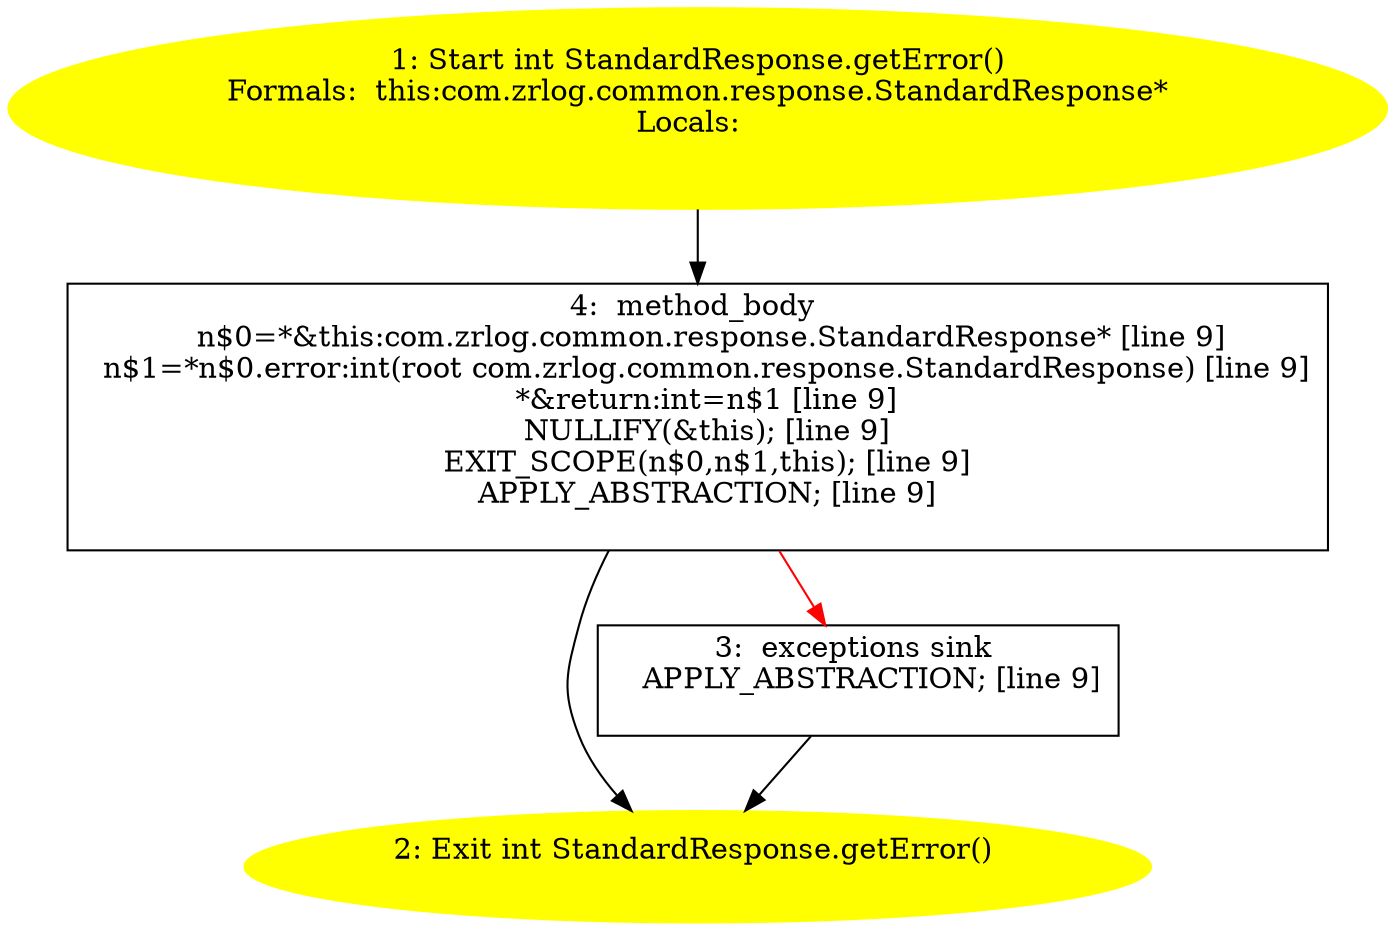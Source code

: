 /* @generated */
digraph cfg {
"com.zrlog.common.response.StandardResponse.getError():int.3a6f9be9bc8fc46053fc052268ac1583_1" [label="1: Start int StandardResponse.getError()\nFormals:  this:com.zrlog.common.response.StandardResponse*\nLocals:  \n  " color=yellow style=filled]
	

	 "com.zrlog.common.response.StandardResponse.getError():int.3a6f9be9bc8fc46053fc052268ac1583_1" -> "com.zrlog.common.response.StandardResponse.getError():int.3a6f9be9bc8fc46053fc052268ac1583_4" ;
"com.zrlog.common.response.StandardResponse.getError():int.3a6f9be9bc8fc46053fc052268ac1583_2" [label="2: Exit int StandardResponse.getError() \n  " color=yellow style=filled]
	

"com.zrlog.common.response.StandardResponse.getError():int.3a6f9be9bc8fc46053fc052268ac1583_3" [label="3:  exceptions sink \n   APPLY_ABSTRACTION; [line 9]\n " shape="box"]
	

	 "com.zrlog.common.response.StandardResponse.getError():int.3a6f9be9bc8fc46053fc052268ac1583_3" -> "com.zrlog.common.response.StandardResponse.getError():int.3a6f9be9bc8fc46053fc052268ac1583_2" ;
"com.zrlog.common.response.StandardResponse.getError():int.3a6f9be9bc8fc46053fc052268ac1583_4" [label="4:  method_body \n   n$0=*&this:com.zrlog.common.response.StandardResponse* [line 9]\n  n$1=*n$0.error:int(root com.zrlog.common.response.StandardResponse) [line 9]\n  *&return:int=n$1 [line 9]\n  NULLIFY(&this); [line 9]\n  EXIT_SCOPE(n$0,n$1,this); [line 9]\n  APPLY_ABSTRACTION; [line 9]\n " shape="box"]
	

	 "com.zrlog.common.response.StandardResponse.getError():int.3a6f9be9bc8fc46053fc052268ac1583_4" -> "com.zrlog.common.response.StandardResponse.getError():int.3a6f9be9bc8fc46053fc052268ac1583_2" ;
	 "com.zrlog.common.response.StandardResponse.getError():int.3a6f9be9bc8fc46053fc052268ac1583_4" -> "com.zrlog.common.response.StandardResponse.getError():int.3a6f9be9bc8fc46053fc052268ac1583_3" [color="red" ];
}
